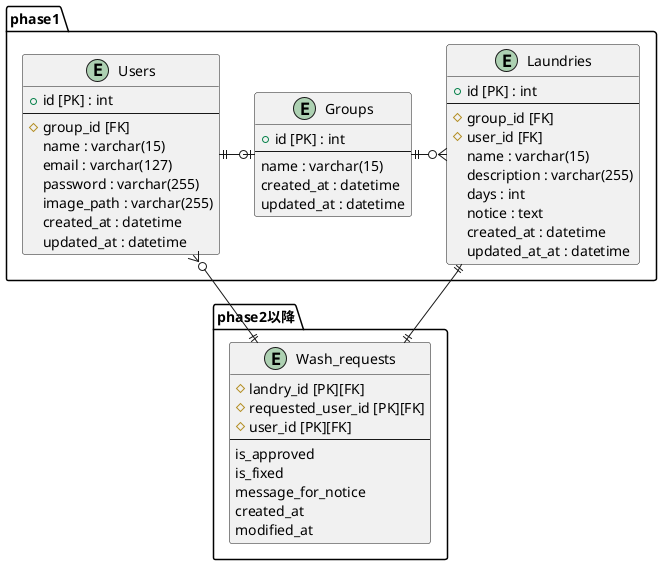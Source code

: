 @startuml

package phase1 as phase1{
    entity Users{
    + id [PK] : int
    --
    # group_id [FK]
    name : varchar(15)
    email : varchar(127)
    password : varchar(255)
    image_path : varchar(255)
    created_at : datetime
    updated_at : datetime
    }

    entity Groups
    {
    + id [PK] : int
    --
    name : varchar(15)
    created_at : datetime
    updated_at : datetime
    }

    entity Laundries{
    + id [PK] : int
    --
    # group_id [FK]
    # user_id [FK]
    name : varchar(15)
    description : varchar(255)
    days : int
    notice : text
    created_at : datetime
    updated_at_at : datetime
    }
}

package  phase2以降 as phase2{
    entity Wash_requests{
    # landry_id [PK][FK]
    # requested_user_id [PK][FK]
    # user_id [PK][FK]
    --
    is_approved
    is_fixed
    message_for_notice
    created_at
    modified_at
    }
}
Users ||-o| Groups
Groups ||-o{ Laundries
Laundries ||-|| Wash_requests
Users }o--|| Wash_requests


@enduml
